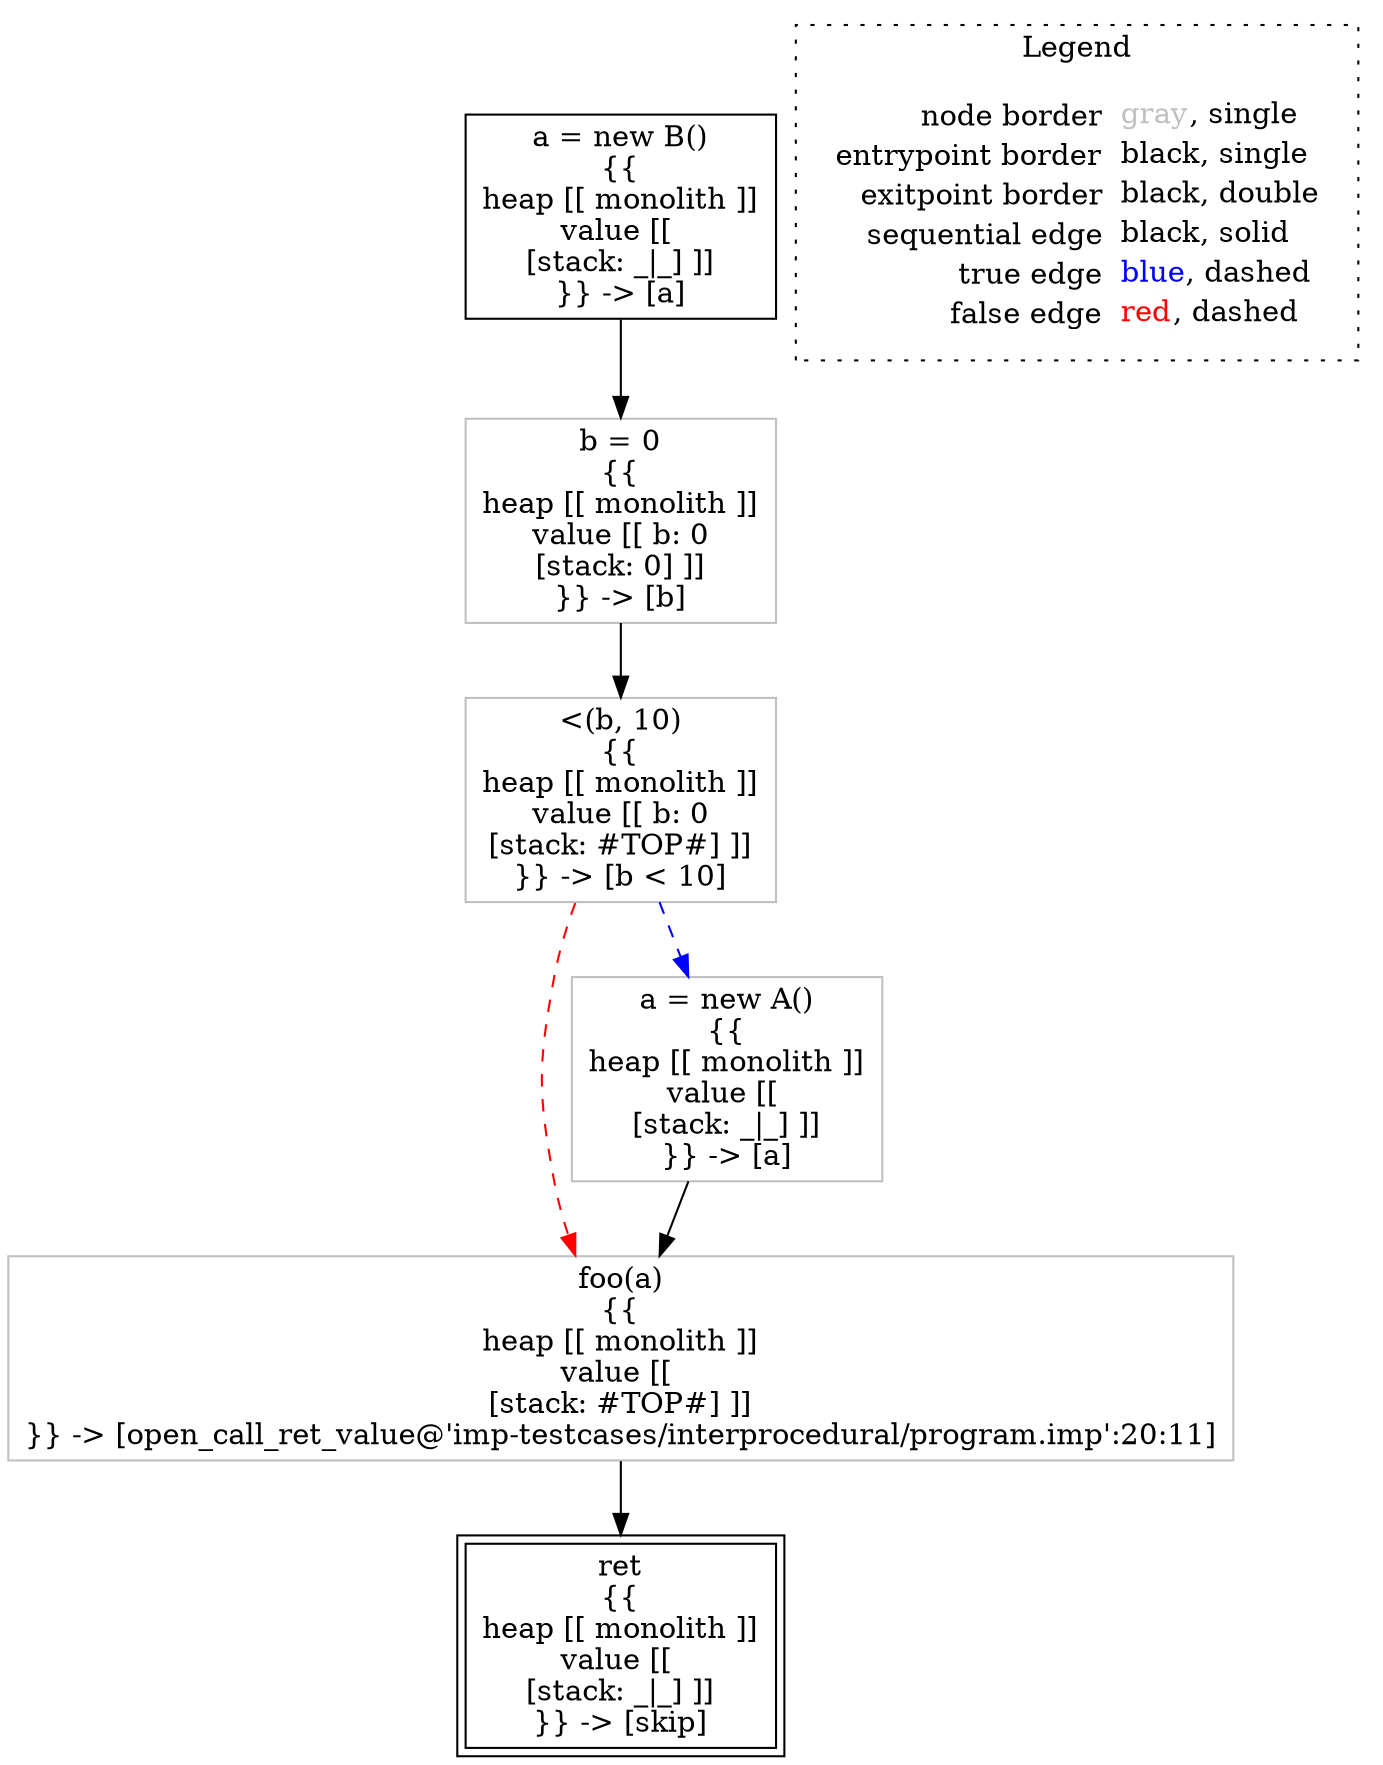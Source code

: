 digraph {
	"node0" [shape="rect",color="black",label=<a = new B()<BR/>{{<BR/>heap [[ monolith ]]<BR/>value [[ <BR/>[stack: _|_] ]]<BR/>}} -&gt; [a]>];
	"node1" [shape="rect",color="gray",label=<b = 0<BR/>{{<BR/>heap [[ monolith ]]<BR/>value [[ b: 0<BR/>[stack: 0] ]]<BR/>}} -&gt; [b]>];
	"node2" [shape="rect",color="gray",label=<&lt;(b, 10)<BR/>{{<BR/>heap [[ monolith ]]<BR/>value [[ b: 0<BR/>[stack: #TOP#] ]]<BR/>}} -&gt; [b &lt; 10]>];
	"node3" [shape="rect",color="gray",label=<foo(a)<BR/>{{<BR/>heap [[ monolith ]]<BR/>value [[ <BR/>[stack: #TOP#] ]]<BR/>}} -&gt; [open_call_ret_value@'imp-testcases/interprocedural/program.imp':20:11]>];
	"node4" [shape="rect",color="black",peripheries="2",label=<ret<BR/>{{<BR/>heap [[ monolith ]]<BR/>value [[ <BR/>[stack: _|_] ]]<BR/>}} -&gt; [skip]>];
	"node5" [shape="rect",color="gray",label=<a = new A()<BR/>{{<BR/>heap [[ monolith ]]<BR/>value [[ <BR/>[stack: _|_] ]]<BR/>}} -&gt; [a]>];
	"node1" -> "node2" [color="black"];
	"node2" -> "node3" [color="red",style="dashed"];
	"node2" -> "node5" [color="blue",style="dashed"];
	"node3" -> "node4" [color="black"];
	"node0" -> "node1" [color="black"];
	"node5" -> "node3" [color="black"];
subgraph cluster_legend {
	label="Legend";
	style=dotted;
	node [shape=plaintext];
	"legend" [label=<<table border="0" cellpadding="2" cellspacing="0" cellborder="0"><tr><td align="right">node border&nbsp;</td><td align="left"><font color="gray">gray</font>, single</td></tr><tr><td align="right">entrypoint border&nbsp;</td><td align="left"><font color="black">black</font>, single</td></tr><tr><td align="right">exitpoint border&nbsp;</td><td align="left"><font color="black">black</font>, double</td></tr><tr><td align="right">sequential edge&nbsp;</td><td align="left"><font color="black">black</font>, solid</td></tr><tr><td align="right">true edge&nbsp;</td><td align="left"><font color="blue">blue</font>, dashed</td></tr><tr><td align="right">false edge&nbsp;</td><td align="left"><font color="red">red</font>, dashed</td></tr></table>>];
}

}
